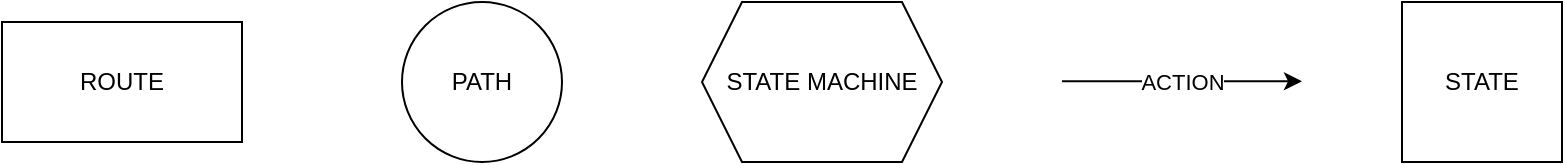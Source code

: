 <mxfile>
    <diagram id="KIzsD9EJ-N_pT8ClK03v" name="Page-1">
        <mxGraphModel dx="1422" dy="1838" grid="1" gridSize="10" guides="1" tooltips="1" connect="1" arrows="1" fold="1" page="1" pageScale="1" pageWidth="850" pageHeight="1100" math="0" shadow="0">
            <root>
                <mxCell id="0"/>
                <mxCell id="1" parent="0"/>
                <mxCell id="6" value="ROUTE" style="rounded=0;whiteSpace=wrap;html=1;" parent="1" vertex="1">
                    <mxGeometry x="40" y="90" width="120" height="60" as="geometry"/>
                </mxCell>
                <mxCell id="7" value="PATH" style="ellipse;whiteSpace=wrap;html=1;aspect=fixed;" parent="1" vertex="1">
                    <mxGeometry x="240" y="80" width="80" height="80" as="geometry"/>
                </mxCell>
                <mxCell id="8" value="STATE MACHINE" style="shape=hexagon;perimeter=hexagonPerimeter2;whiteSpace=wrap;html=1;fixedSize=1;" parent="1" vertex="1">
                    <mxGeometry x="390" y="80" width="120" height="80" as="geometry"/>
                </mxCell>
                <mxCell id="10" value="STATE" style="whiteSpace=wrap;html=1;aspect=fixed;" parent="1" vertex="1">
                    <mxGeometry x="740" y="80" width="80" height="80" as="geometry"/>
                </mxCell>
                <mxCell id="11" value="" style="endArrow=classic;html=1;" parent="1" edge="1">
                    <mxGeometry width="50" height="50" relative="1" as="geometry">
                        <mxPoint x="570" y="119.66" as="sourcePoint"/>
                        <mxPoint x="690" y="119.66" as="targetPoint"/>
                    </mxGeometry>
                </mxCell>
                <mxCell id="12" value="ACTION" style="edgeLabel;html=1;align=center;verticalAlign=middle;resizable=0;points=[];" parent="11" vertex="1" connectable="0">
                    <mxGeometry x="-0.517" y="-1" relative="1" as="geometry">
                        <mxPoint x="31" y="-1" as="offset"/>
                    </mxGeometry>
                </mxCell>
            </root>
        </mxGraphModel>
    </diagram>
</mxfile>